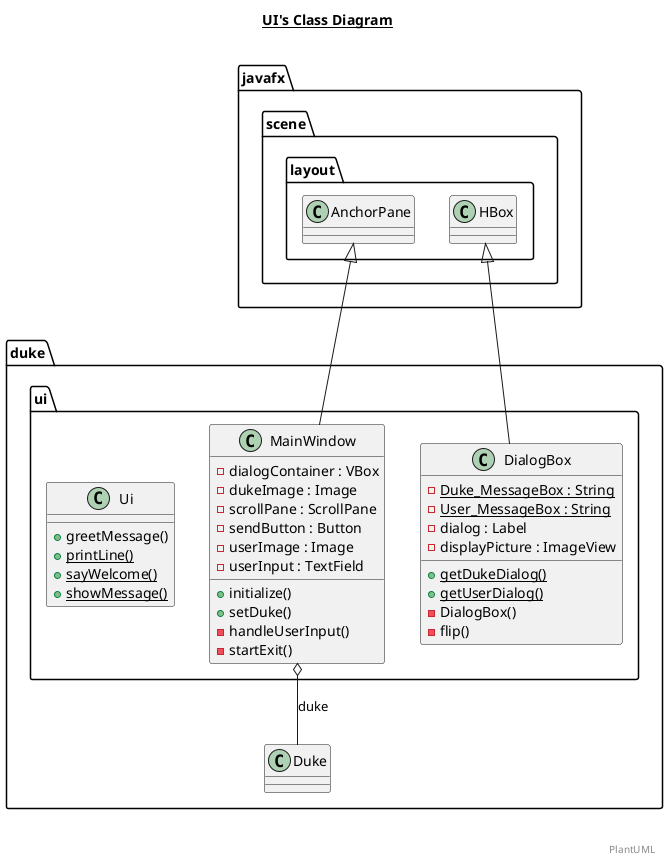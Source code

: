 @startuml

title __UI's Class Diagram__\n

  namespace duke {
    namespace ui {
      class duke.ui.DialogBox {
          {static} - Duke_MessageBox : String
          {static} - User_MessageBox : String
          - dialog : Label
          - displayPicture : ImageView
          {static} + getDukeDialog()
          {static} + getUserDialog()
          - DialogBox()
          - flip()
      }
    }
  }
  

  namespace duke {
    namespace ui {
      class duke.ui.MainWindow {
          - dialogContainer : VBox
          - dukeImage : Image
          - scrollPane : ScrollPane
          - sendButton : Button
          - userImage : Image
          - userInput : TextField
          + initialize()
          + setDuke()
          - handleUserInput()
          - startExit()
      }
    }
  }
  

  namespace duke {
    namespace ui {
      class duke.ui.Ui {
          + greetMessage()
          {static} + printLine()
          {static} + sayWelcome()
          {static} + showMessage()
      }
    }
  }
  

  duke.ui.DialogBox -up-|> javafx.scene.layout.HBox
  duke.ui.MainWindow -up-|> javafx.scene.layout.AnchorPane
  duke.ui.MainWindow o-- duke.Duke : duke


right footer


PlantUML
endfooter

@enduml
